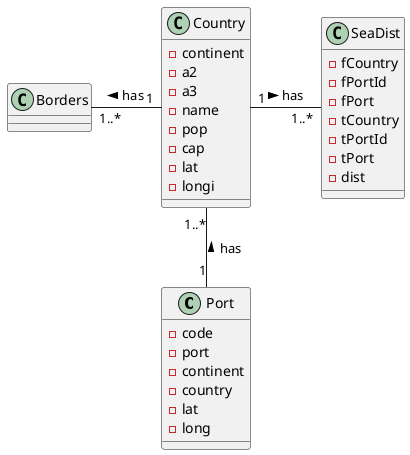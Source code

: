 @startuml
class Port {
 - code
 - port
 - continent
 - country
 - lat
 - long
}

class Country {
- continent
- a2
- a3
- name
- pop
- cap
- lat
- longi
}

class SeaDist {
- fCountry
- fPortId
- fPort
- tCountry
- tPortId
- tPort
- dist
}

class Borders {
}

Port "1" -up- "1..*"Country :> has
Country "1" -left- "1..*" Borders:> has
Country "1" -right- "1..*" SeaDist :> has

@enduml
